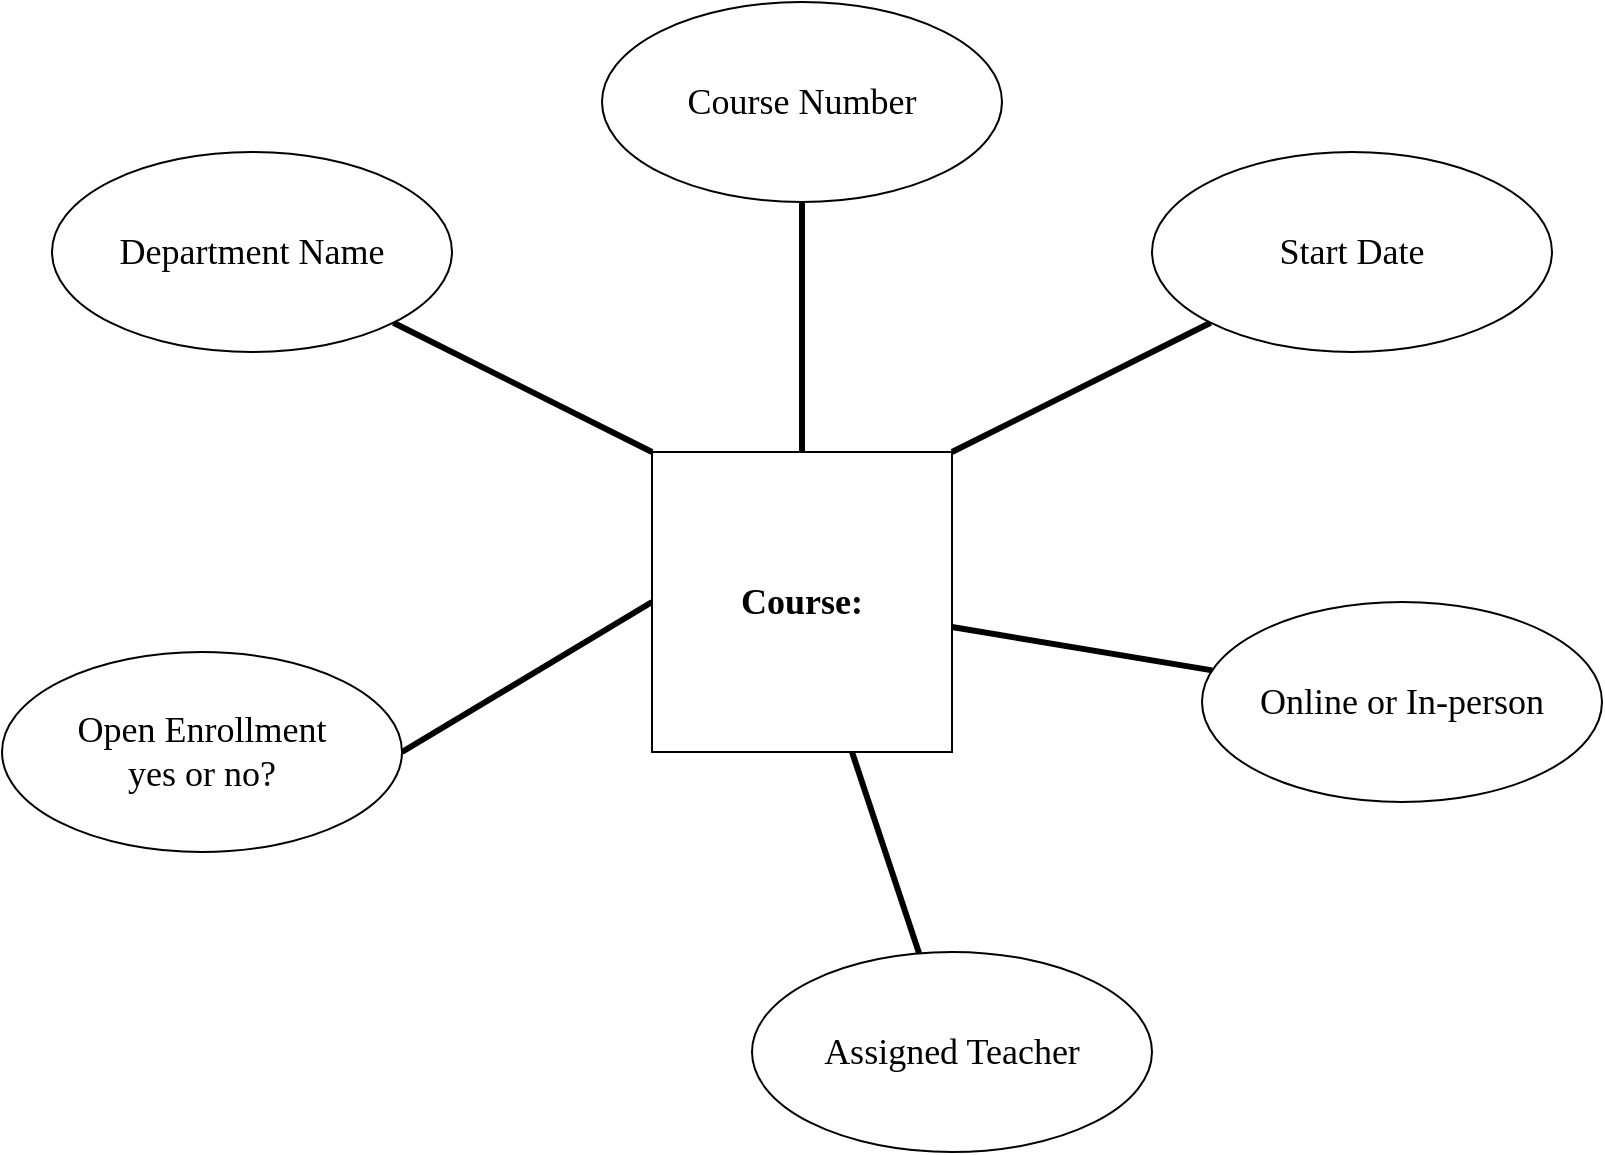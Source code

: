 <mxfile>
    <diagram id="z_qC7I7i-3vrASRr4bIq" name="Page-1">
        <mxGraphModel dx="1118" dy="790" grid="1" gridSize="25" guides="1" tooltips="1" connect="1" arrows="1" fold="1" page="1" pageScale="1" pageWidth="1100" pageHeight="850" math="0" shadow="0">
            <root>
                <mxCell id="0"/>
                <mxCell id="1" parent="0"/>
                <mxCell id="18" style="edgeStyle=none;html=1;exitX=0;exitY=0.5;exitDx=0;exitDy=0;entryX=1;entryY=0.5;entryDx=0;entryDy=0;fontFamily=Comic Sans MS;fontSize=18;endArrow=none;endFill=0;strokeWidth=3;curved=1;" edge="1" parent="1" source="6" target="9">
                    <mxGeometry relative="1" as="geometry"/>
                </mxCell>
                <mxCell id="21" value="" style="edgeStyle=none;curved=1;html=1;fontFamily=Comic Sans MS;fontSize=18;endArrow=none;endFill=0;strokeWidth=3;" edge="1" parent="1" source="6" target="13">
                    <mxGeometry relative="1" as="geometry"/>
                </mxCell>
                <mxCell id="25" style="edgeStyle=none;curved=1;html=1;exitX=0;exitY=0;exitDx=0;exitDy=0;fontFamily=Comic Sans MS;fontSize=18;endArrow=none;endFill=0;strokeWidth=3;" edge="1" parent="1" source="6" target="7">
                    <mxGeometry relative="1" as="geometry"/>
                </mxCell>
                <mxCell id="26" style="edgeStyle=none;curved=1;html=1;exitX=1;exitY=0;exitDx=0;exitDy=0;fontFamily=Comic Sans MS;fontSize=18;endArrow=none;endFill=0;strokeWidth=3;" edge="1" parent="1" source="6" target="8">
                    <mxGeometry relative="1" as="geometry"/>
                </mxCell>
                <mxCell id="6" value="&lt;h1 style=&quot;font-size: 18px&quot;&gt;Course:&lt;/h1&gt;" style="whiteSpace=wrap;html=1;aspect=fixed;fontFamily=Comic Sans MS;fontStyle=1;align=center;fontSize=18;labelBorderColor=none;" vertex="1" parent="1">
                    <mxGeometry x="475" y="375" width="150" height="150" as="geometry"/>
                </mxCell>
                <mxCell id="7" value="Department Name" style="ellipse;whiteSpace=wrap;html=1;fontFamily=Comic Sans MS;fontSize=18;gradientColor=none;align=center;" vertex="1" parent="1">
                    <mxGeometry x="175" y="225" width="200" height="100" as="geometry"/>
                </mxCell>
                <mxCell id="8" value="Start Date" style="ellipse;whiteSpace=wrap;html=1;fontFamily=Comic Sans MS;fontSize=18;gradientColor=none;align=center;" vertex="1" parent="1">
                    <mxGeometry x="725" y="225" width="200" height="100" as="geometry"/>
                </mxCell>
                <mxCell id="9" value="Open Enrollment&lt;br&gt;yes or no?" style="ellipse;whiteSpace=wrap;html=1;fontFamily=Comic Sans MS;fontSize=18;gradientColor=none;align=center;" vertex="1" parent="1">
                    <mxGeometry x="150" y="475" width="200" height="100" as="geometry"/>
                </mxCell>
                <mxCell id="23" value="" style="edgeStyle=none;curved=1;html=1;fontFamily=Comic Sans MS;fontSize=18;endArrow=none;endFill=0;strokeWidth=3;" edge="1" parent="1" source="11" target="6">
                    <mxGeometry relative="1" as="geometry"/>
                </mxCell>
                <mxCell id="11" value="Assigned Teacher" style="ellipse;whiteSpace=wrap;html=1;fontFamily=Comic Sans MS;fontSize=18;gradientColor=none;align=center;" vertex="1" parent="1">
                    <mxGeometry x="525" y="625" width="200" height="100" as="geometry"/>
                </mxCell>
                <mxCell id="24" value="" style="edgeStyle=none;curved=1;html=1;fontFamily=Comic Sans MS;fontSize=18;endArrow=none;endFill=0;strokeWidth=3;" edge="1" parent="1" source="12" target="6">
                    <mxGeometry relative="1" as="geometry"/>
                </mxCell>
                <mxCell id="12" value="Online or In-person" style="ellipse;whiteSpace=wrap;html=1;fontFamily=Comic Sans MS;fontSize=18;gradientColor=none;align=center;" vertex="1" parent="1">
                    <mxGeometry x="750" y="450" width="200" height="100" as="geometry"/>
                </mxCell>
                <mxCell id="13" value="Course Number" style="ellipse;whiteSpace=wrap;html=1;fontFamily=Comic Sans MS;fontSize=18;gradientColor=none;align=center;" vertex="1" parent="1">
                    <mxGeometry x="450" y="150" width="200" height="100" as="geometry"/>
                </mxCell>
            </root>
        </mxGraphModel>
    </diagram>
</mxfile>